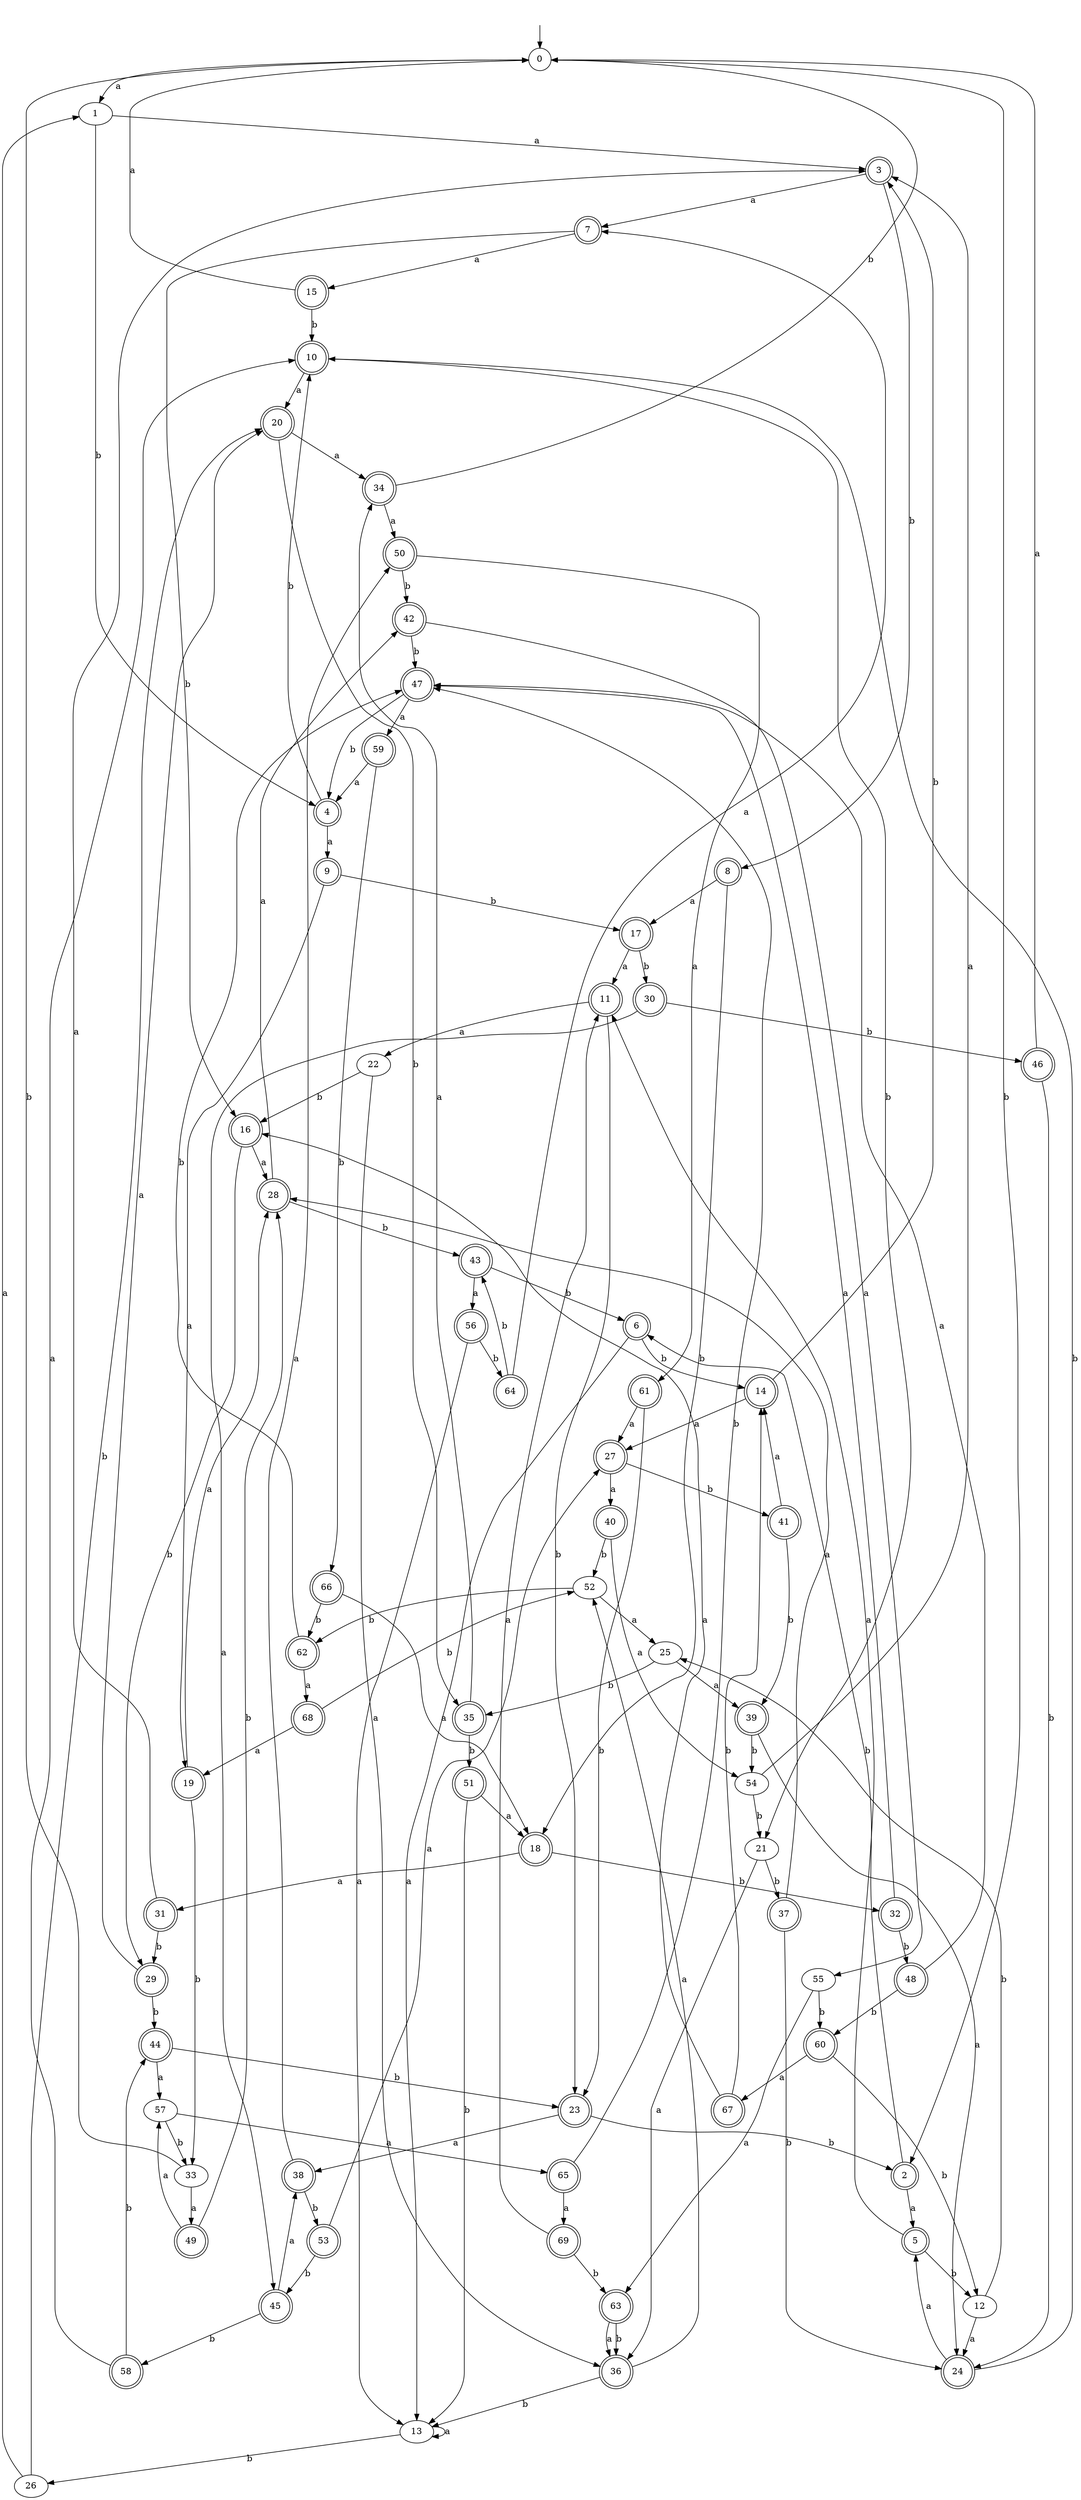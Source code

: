 digraph RandomDFA {
  __start0 [label="", shape=none];
  __start0 -> 0 [label=""];
  0 [shape=circle]
  0 -> 1 [label="a"]
  0 -> 2 [label="b"]
  1
  1 -> 3 [label="a"]
  1 -> 4 [label="b"]
  2 [shape=doublecircle]
  2 -> 5 [label="a"]
  2 -> 6 [label="b"]
  3 [shape=doublecircle]
  3 -> 7 [label="a"]
  3 -> 8 [label="b"]
  4 [shape=doublecircle]
  4 -> 9 [label="a"]
  4 -> 10 [label="b"]
  5 [shape=doublecircle]
  5 -> 11 [label="a"]
  5 -> 12 [label="b"]
  6 [shape=doublecircle]
  6 -> 13 [label="a"]
  6 -> 14 [label="b"]
  7 [shape=doublecircle]
  7 -> 15 [label="a"]
  7 -> 16 [label="b"]
  8 [shape=doublecircle]
  8 -> 17 [label="a"]
  8 -> 18 [label="b"]
  9 [shape=doublecircle]
  9 -> 19 [label="a"]
  9 -> 17 [label="b"]
  10 [shape=doublecircle]
  10 -> 20 [label="a"]
  10 -> 21 [label="b"]
  11 [shape=doublecircle]
  11 -> 22 [label="a"]
  11 -> 23 [label="b"]
  12
  12 -> 24 [label="a"]
  12 -> 25 [label="b"]
  13
  13 -> 13 [label="a"]
  13 -> 26 [label="b"]
  14 [shape=doublecircle]
  14 -> 27 [label="a"]
  14 -> 3 [label="b"]
  15 [shape=doublecircle]
  15 -> 0 [label="a"]
  15 -> 10 [label="b"]
  16 [shape=doublecircle]
  16 -> 28 [label="a"]
  16 -> 29 [label="b"]
  17 [shape=doublecircle]
  17 -> 11 [label="a"]
  17 -> 30 [label="b"]
  18 [shape=doublecircle]
  18 -> 31 [label="a"]
  18 -> 32 [label="b"]
  19 [shape=doublecircle]
  19 -> 28 [label="a"]
  19 -> 33 [label="b"]
  20 [shape=doublecircle]
  20 -> 34 [label="a"]
  20 -> 35 [label="b"]
  21
  21 -> 36 [label="a"]
  21 -> 37 [label="b"]
  22
  22 -> 36 [label="a"]
  22 -> 16 [label="b"]
  23 [shape=doublecircle]
  23 -> 38 [label="a"]
  23 -> 2 [label="b"]
  24 [shape=doublecircle]
  24 -> 5 [label="a"]
  24 -> 10 [label="b"]
  25
  25 -> 39 [label="a"]
  25 -> 35 [label="b"]
  26
  26 -> 1 [label="a"]
  26 -> 20 [label="b"]
  27 [shape=doublecircle]
  27 -> 40 [label="a"]
  27 -> 41 [label="b"]
  28 [shape=doublecircle]
  28 -> 42 [label="a"]
  28 -> 43 [label="b"]
  29 [shape=doublecircle]
  29 -> 20 [label="a"]
  29 -> 44 [label="b"]
  30 [shape=doublecircle]
  30 -> 45 [label="a"]
  30 -> 46 [label="b"]
  31 [shape=doublecircle]
  31 -> 3 [label="a"]
  31 -> 29 [label="b"]
  32 [shape=doublecircle]
  32 -> 47 [label="a"]
  32 -> 48 [label="b"]
  33
  33 -> 49 [label="a"]
  33 -> 0 [label="b"]
  34 [shape=doublecircle]
  34 -> 50 [label="a"]
  34 -> 0 [label="b"]
  35 [shape=doublecircle]
  35 -> 34 [label="a"]
  35 -> 51 [label="b"]
  36 [shape=doublecircle]
  36 -> 52 [label="a"]
  36 -> 13 [label="b"]
  37 [shape=doublecircle]
  37 -> 28 [label="a"]
  37 -> 24 [label="b"]
  38 [shape=doublecircle]
  38 -> 50 [label="a"]
  38 -> 53 [label="b"]
  39 [shape=doublecircle]
  39 -> 24 [label="a"]
  39 -> 54 [label="b"]
  40 [shape=doublecircle]
  40 -> 54 [label="a"]
  40 -> 52 [label="b"]
  41 [shape=doublecircle]
  41 -> 14 [label="a"]
  41 -> 39 [label="b"]
  42 [shape=doublecircle]
  42 -> 55 [label="a"]
  42 -> 47 [label="b"]
  43 [shape=doublecircle]
  43 -> 56 [label="a"]
  43 -> 6 [label="b"]
  44 [shape=doublecircle]
  44 -> 57 [label="a"]
  44 -> 23 [label="b"]
  45 [shape=doublecircle]
  45 -> 38 [label="a"]
  45 -> 58 [label="b"]
  46 [shape=doublecircle]
  46 -> 0 [label="a"]
  46 -> 24 [label="b"]
  47 [shape=doublecircle]
  47 -> 59 [label="a"]
  47 -> 4 [label="b"]
  48 [shape=doublecircle]
  48 -> 47 [label="a"]
  48 -> 60 [label="b"]
  49 [shape=doublecircle]
  49 -> 57 [label="a"]
  49 -> 28 [label="b"]
  50 [shape=doublecircle]
  50 -> 61 [label="a"]
  50 -> 42 [label="b"]
  51 [shape=doublecircle]
  51 -> 18 [label="a"]
  51 -> 13 [label="b"]
  52
  52 -> 25 [label="a"]
  52 -> 62 [label="b"]
  53 [shape=doublecircle]
  53 -> 27 [label="a"]
  53 -> 45 [label="b"]
  54
  54 -> 3 [label="a"]
  54 -> 21 [label="b"]
  55
  55 -> 63 [label="a"]
  55 -> 60 [label="b"]
  56 [shape=doublecircle]
  56 -> 13 [label="a"]
  56 -> 64 [label="b"]
  57
  57 -> 65 [label="a"]
  57 -> 33 [label="b"]
  58 [shape=doublecircle]
  58 -> 10 [label="a"]
  58 -> 44 [label="b"]
  59 [shape=doublecircle]
  59 -> 4 [label="a"]
  59 -> 66 [label="b"]
  60 [shape=doublecircle]
  60 -> 67 [label="a"]
  60 -> 12 [label="b"]
  61 [shape=doublecircle]
  61 -> 27 [label="a"]
  61 -> 23 [label="b"]
  62 [shape=doublecircle]
  62 -> 68 [label="a"]
  62 -> 47 [label="b"]
  63 [shape=doublecircle]
  63 -> 36 [label="a"]
  63 -> 36 [label="b"]
  64 [shape=doublecircle]
  64 -> 7 [label="a"]
  64 -> 43 [label="b"]
  65 [shape=doublecircle]
  65 -> 69 [label="a"]
  65 -> 47 [label="b"]
  66 [shape=doublecircle]
  66 -> 18 [label="a"]
  66 -> 62 [label="b"]
  67 [shape=doublecircle]
  67 -> 16 [label="a"]
  67 -> 14 [label="b"]
  68 [shape=doublecircle]
  68 -> 19 [label="a"]
  68 -> 52 [label="b"]
  69 [shape=doublecircle]
  69 -> 11 [label="a"]
  69 -> 63 [label="b"]
}
